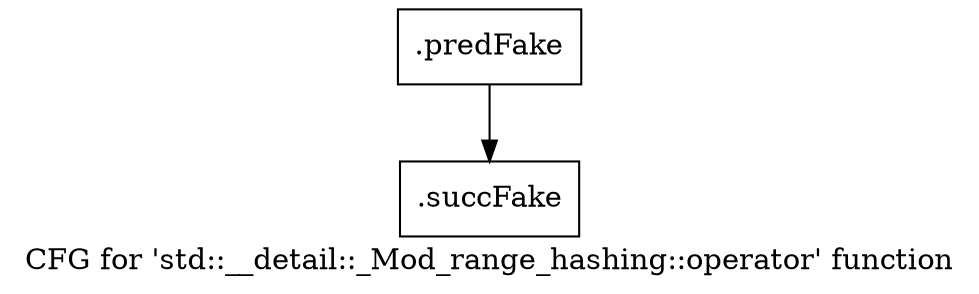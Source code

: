 digraph "CFG for 'std::__detail::_Mod_range_hashing::operator' function" {
	label="CFG for 'std::__detail::_Mod_range_hashing::operator' function";

	Node0x51d5270 [shape=record,filename="",linenumber="",label="{.predFake}"];
	Node0x51d5270 -> Node0x52b17a0[ callList="" memoryops="" filename="/home/akhilkushe/Xilinx/Vitis_HLS/2021.2/tps/lnx64/gcc-6.2.0/lib/gcc/x86_64-pc-linux-gnu/6.2.0/../../../../include/c++/6.2.0/bits/hashtable_policy.h" execusionnum="14"];
	Node0x52b17a0 [shape=record,filename="/home/akhilkushe/Xilinx/Vitis_HLS/2021.2/tps/lnx64/gcc-6.2.0/lib/gcc/x86_64-pc-linux-gnu/6.2.0/../../../../include/c++/6.2.0/bits/hashtable_policy.h",linenumber="446",label="{.succFake}"];
}
